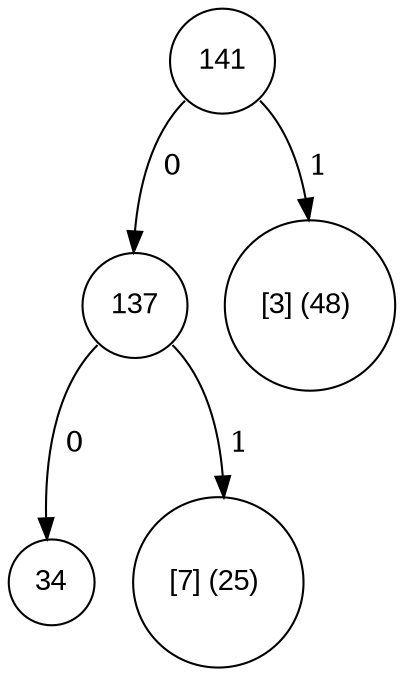 digraph tree {
	node [fontname="Arial", shape="circle", width=0.5]; 

141:se -> 51 [label = " 1"]; 
51 [label = "[3] (48) "]; 
141:sw -> 137 [label = " 0"]; 
137 [label = "137"]; 
137:sw -> 34 [label = " 0"]; 
34 [label = "34"]; 
137:se -> 55 [label = " 1"]; 
55 [label = "[7] (25) "]; 
}
